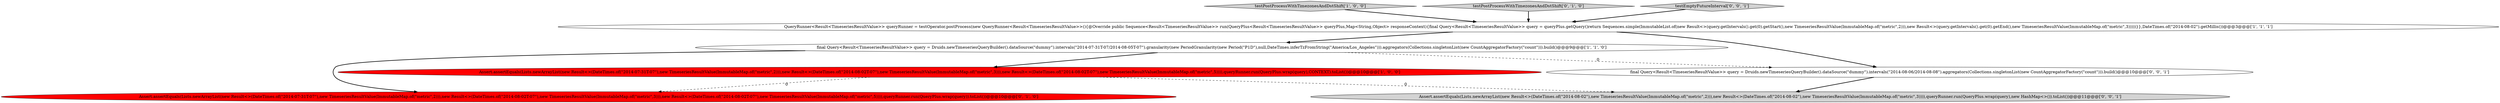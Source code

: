 digraph {
3 [style = filled, label = "final Query<Result<TimeseriesResultValue>> query = Druids.newTimeseriesQueryBuilder().dataSource(\"dummy\").intervals(\"2014-07-31T-07/2014-08-05T-07\").granularity(new PeriodGranularity(new Period(\"P1D\"),null,DateTimes.inferTzFromString(\"America/Los_Angeles\"))).aggregators(Collections.singletonList(new CountAggregatorFactory(\"count\"))).build()@@@9@@@['1', '1', '0']", fillcolor = white, shape = ellipse image = "AAA0AAABBB1BBB"];
4 [style = filled, label = "Assert.assertEquals(Lists.newArrayList(new Result<>(DateTimes.of(\"2014-07-31T-07\"),new TimeseriesResultValue(ImmutableMap.of(\"metric\",2))),new Result<>(DateTimes.of(\"2014-08-02T-07\"),new TimeseriesResultValue(ImmutableMap.of(\"metric\",3))),new Result<>(DateTimes.of(\"2014-08-02T-07\"),new TimeseriesResultValue(ImmutableMap.of(\"metric\",5)))),queryRunner.run(QueryPlus.wrap(query)).toList())@@@10@@@['0', '1', '0']", fillcolor = red, shape = ellipse image = "AAA1AAABBB2BBB"];
2 [style = filled, label = "testPostProcessWithTimezonesAndDstShift['1', '0', '0']", fillcolor = lightgray, shape = diamond image = "AAA0AAABBB1BBB"];
5 [style = filled, label = "testPostProcessWithTimezonesAndDstShift['0', '1', '0']", fillcolor = lightgray, shape = diamond image = "AAA0AAABBB2BBB"];
1 [style = filled, label = "Assert.assertEquals(Lists.newArrayList(new Result<>(DateTimes.of(\"2014-07-31T-07\"),new TimeseriesResultValue(ImmutableMap.of(\"metric\",2))),new Result<>(DateTimes.of(\"2014-08-02T-07\"),new TimeseriesResultValue(ImmutableMap.of(\"metric\",3))),new Result<>(DateTimes.of(\"2014-08-02T-07\"),new TimeseriesResultValue(ImmutableMap.of(\"metric\",5)))),queryRunner.run(QueryPlus.wrap(query),CONTEXT).toList())@@@10@@@['1', '0', '0']", fillcolor = red, shape = ellipse image = "AAA1AAABBB1BBB"];
6 [style = filled, label = "testEmptyFutureInterval['0', '0', '1']", fillcolor = lightgray, shape = diamond image = "AAA0AAABBB3BBB"];
7 [style = filled, label = "final Query<Result<TimeseriesResultValue>> query = Druids.newTimeseriesQueryBuilder().dataSource(\"dummy\").intervals(\"2014-08-06/2014-08-08\").aggregators(Collections.singletonList(new CountAggregatorFactory(\"count\"))).build()@@@10@@@['0', '0', '1']", fillcolor = white, shape = ellipse image = "AAA0AAABBB3BBB"];
8 [style = filled, label = "Assert.assertEquals(Lists.newArrayList(new Result<>(DateTimes.of(\"2014-08-02\"),new TimeseriesResultValue(ImmutableMap.of(\"metric\",2))),new Result<>(DateTimes.of(\"2014-08-02\"),new TimeseriesResultValue(ImmutableMap.of(\"metric\",3)))),queryRunner.run(QueryPlus.wrap(query),new HashMap<>()).toList())@@@11@@@['0', '0', '1']", fillcolor = lightgray, shape = ellipse image = "AAA0AAABBB3BBB"];
0 [style = filled, label = "QueryRunner<Result<TimeseriesResultValue>> queryRunner = testOperator.postProcess(new QueryRunner<Result<TimeseriesResultValue>>(){@Override public Sequence<Result<TimeseriesResultValue>> run(QueryPlus<Result<TimeseriesResultValue>> queryPlus,Map<String,Object> responseContext){final Query<Result<TimeseriesResultValue>> query = queryPlus.getQuery()return Sequences.simple(ImmutableList.of(new Result<>(query.getIntervals().get(0).getStart(),new TimeseriesResultValue(ImmutableMap.of(\"metric\",2))),new Result<>(query.getIntervals().get(0).getEnd(),new TimeseriesResultValue(ImmutableMap.of(\"metric\",3)))))}},DateTimes.of(\"2014-08-02\").getMillis())@@@3@@@['1', '1', '1']", fillcolor = white, shape = ellipse image = "AAA0AAABBB1BBB"];
0->3 [style = bold, label=""];
1->4 [style = dashed, label="0"];
1->8 [style = dashed, label="0"];
2->0 [style = bold, label=""];
6->0 [style = bold, label=""];
5->0 [style = bold, label=""];
3->1 [style = bold, label=""];
7->8 [style = bold, label=""];
3->7 [style = dashed, label="0"];
3->4 [style = bold, label=""];
0->7 [style = bold, label=""];
}
